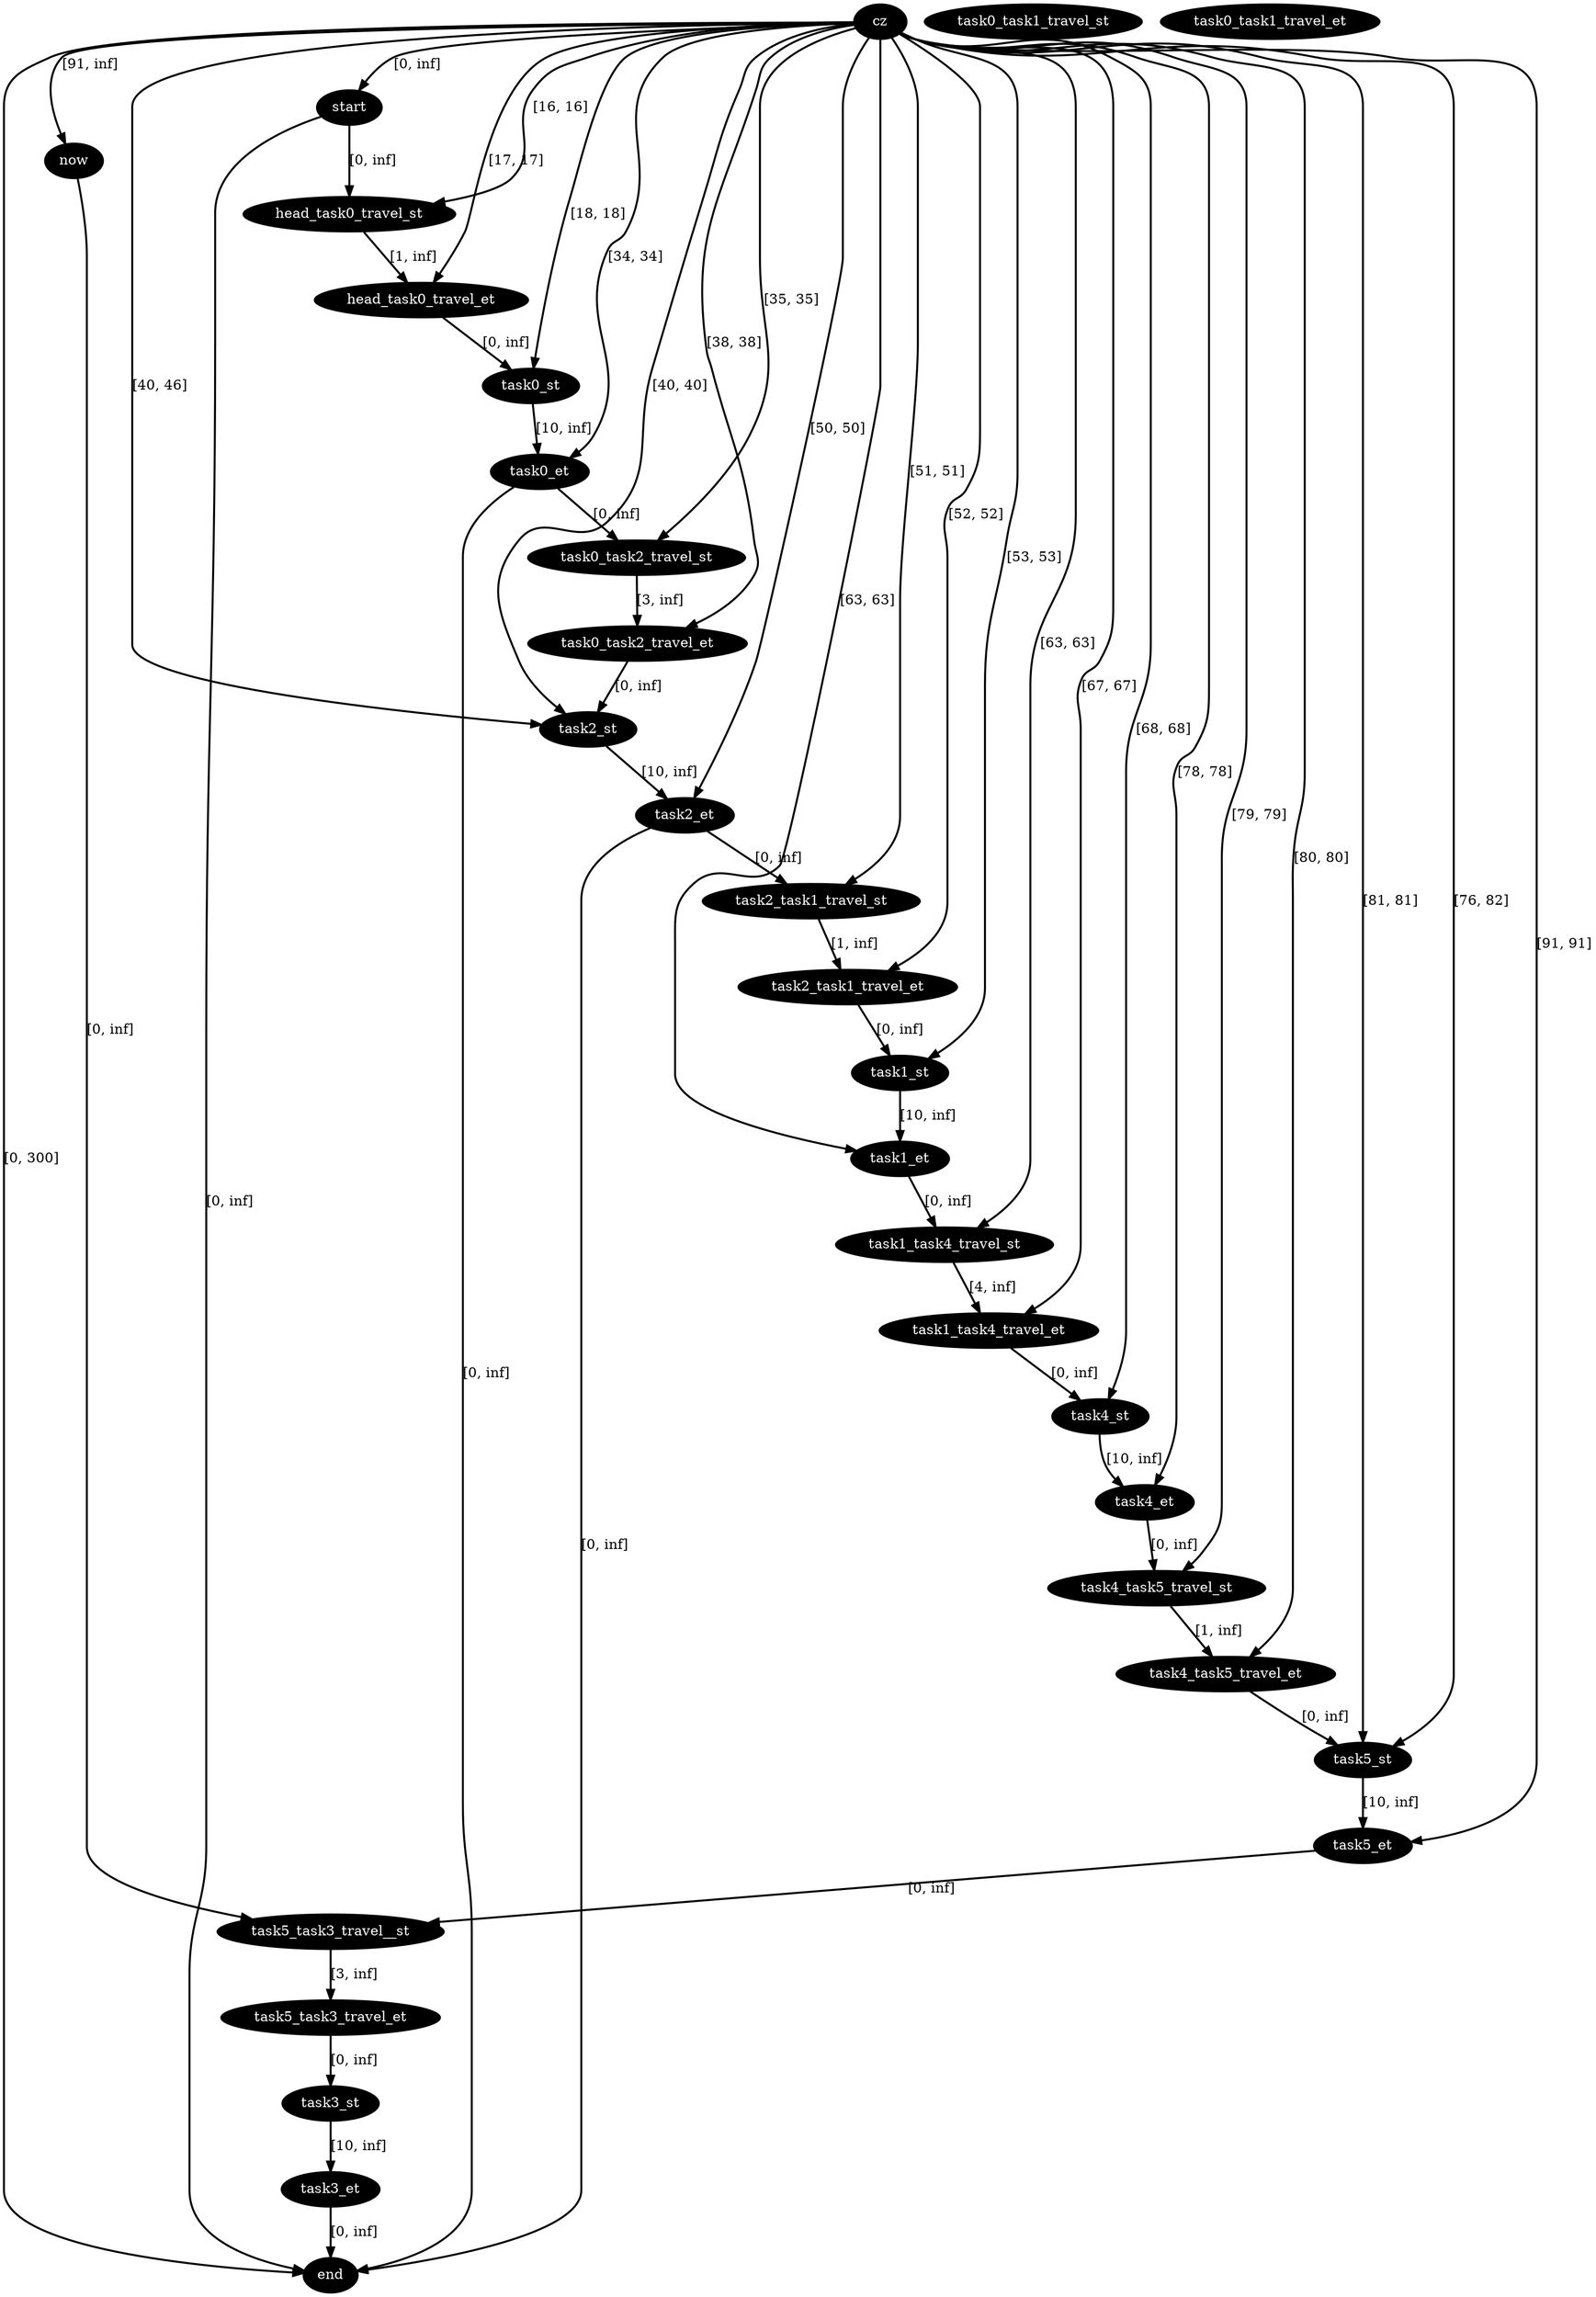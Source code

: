 digraph plan {
0[label="cz",style=filled,fillcolor=black,fontcolor=white];
1[label="start",style=filled,fillcolor=black,fontcolor=white];
2[label="now",style=filled,fillcolor=black,fontcolor=white];
3[label="end",style=filled,fillcolor=black,fontcolor=white];
6[label="head_task0_travel_st",style=filled,fillcolor=black,fontcolor=white];
7[label="head_task0_travel_et",style=filled,fillcolor=black,fontcolor=white];
8[label="task0_st",style=filled,fillcolor=black,fontcolor=white];
9[label="task0_et",style=filled,fillcolor=black,fontcolor=white];
26[label="task2_st",style=filled,fillcolor=black,fontcolor=white];
27[label="task2_et",style=filled,fillcolor=black,fontcolor=white];
38[label="task3_st",style=filled,fillcolor=black,fontcolor=white];
39[label="task3_et",style=filled,fillcolor=black,fontcolor=white];
44[label="task0_task2_travel_st",style=filled,fillcolor=black,fontcolor=white];
45[label="task0_task2_travel_et",style=filled,fillcolor=black,fontcolor=white];
47[label="task0_task1_travel_st",style=filled,fillcolor=black,fontcolor=white];
48[label="task0_task1_travel_et",style=filled,fillcolor=black,fontcolor=white];
51[label="task2_task1_travel_st",style=filled,fillcolor=black,fontcolor=white];
52[label="task2_task1_travel_et",style=filled,fillcolor=black,fontcolor=white];
53[label="task1_st",style=filled,fillcolor=black,fontcolor=white];
54[label="task1_et",style=filled,fillcolor=black,fontcolor=white];
64[label="task1_task4_travel_st",style=filled,fillcolor=black,fontcolor=white];
65[label="task1_task4_travel_et",style=filled,fillcolor=black,fontcolor=white];
66[label="task4_st",style=filled,fillcolor=black,fontcolor=white];
67[label="task4_et",style=filled,fillcolor=black,fontcolor=white];
78[label="task4_task5_travel_st",style=filled,fillcolor=black,fontcolor=white];
79[label="task4_task5_travel_et",style=filled,fillcolor=black,fontcolor=white];
80[label="task5_st",style=filled,fillcolor=black,fontcolor=white];
81[label="task5_et",style=filled,fillcolor=black,fontcolor=white];
82[label="task5_task3_travel__st",style=filled,fillcolor=black,fontcolor=white];
83[label="task5_task3_travel_et",style=filled,fillcolor=black,fontcolor=white];
"0"->"1"[label="[0, inf]",penwidth=2,color=black];
"0"->"3"[label="[0, 300]",penwidth=2,color=black];
"6"->"7"[label="[1, inf]",penwidth=2,color=black];
"0"->"7"[label="[17, 17]",penwidth=2,color=black];
"1"->"6"[label="[0, inf]",penwidth=2,color=black];
"0"->"6"[label="[16, 16]",penwidth=2,color=black];
"0"->"2"[label="[91, inf]",penwidth=2,color=black];
"2"->"82"[label="[0, inf]",penwidth=2,color=black];
"1"->"3"[label="[0, inf]",penwidth=2,color=black];
"0"->"9"[label="[34, 34]",penwidth=2,color=black];
"9"->"3"[label="[0, inf]",penwidth=2,color=black];
"0"->"8"[label="[18, 18]",penwidth=2,color=black];
"44"->"45"[label="[3, inf]",penwidth=2,color=black];
"45"->"26"[label="[0, inf]",penwidth=2,color=black];
"0"->"45"[label="[38, 38]",penwidth=2,color=black];
"9"->"44"[label="[0, inf]",penwidth=2,color=black];
"0"->"44"[label="[35, 35]",penwidth=2,color=black];
"8"->"9"[label="[10, inf]",penwidth=2,color=black];
"7"->"8"[label="[0, inf]",penwidth=2,color=black];
"0"->"54"[label="[63, 63]",penwidth=2,color=black];
"0"->"53"[label="[53, 53]",penwidth=2,color=black];
"64"->"65"[label="[4, inf]",penwidth=2,color=black];
"0"->"65"[label="[67, 67]",penwidth=2,color=black];
"54"->"64"[label="[0, inf]",penwidth=2,color=black];
"0"->"64"[label="[63, 63]",penwidth=2,color=black];
"53"->"54"[label="[10, inf]",penwidth=2,color=black];
"52"->"53"[label="[0, inf]",penwidth=2,color=black];
"0"->"27"[label="[50, 50]",penwidth=2,color=black];
"27"->"3"[label="[0, inf]",penwidth=2,color=black];
"0"->"26"[label="[40, 40]",penwidth=2,color=black];
"0"->"26"[label="[40, 46]",penwidth=2,color=black];
"51"->"52"[label="[1, inf]",penwidth=2,color=black];
"0"->"52"[label="[52, 52]",penwidth=2,color=black];
"27"->"51"[label="[0, inf]",penwidth=2,color=black];
"0"->"51"[label="[51, 51]",penwidth=2,color=black];
"26"->"27"[label="[10, inf]",penwidth=2,color=black];
"39"->"3"[label="[0, inf]",penwidth=2,color=black];
"38"->"39"[label="[10, inf]",penwidth=2,color=black];
"0"->"67"[label="[78, 78]",penwidth=2,color=black];
"0"->"66"[label="[68, 68]",penwidth=2,color=black];
"78"->"79"[label="[1, inf]",penwidth=2,color=black];
"0"->"79"[label="[80, 80]",penwidth=2,color=black];
"67"->"78"[label="[0, inf]",penwidth=2,color=black];
"0"->"78"[label="[79, 79]",penwidth=2,color=black];
"66"->"67"[label="[10, inf]",penwidth=2,color=black];
"65"->"66"[label="[0, inf]",penwidth=2,color=black];
"0"->"81"[label="[91, 91]",penwidth=2,color=black];
"0"->"80"[label="[81, 81]",penwidth=2,color=black];
"0"->"80"[label="[76, 82]",penwidth=2,color=black];
"83"->"38"[label="[0, inf]",penwidth=2,color=black];
"81"->"82"[label="[0, inf]",penwidth=2,color=black];
"82"->"83"[label="[3, inf]",penwidth=2,color=black];
"80"->"81"[label="[10, inf]",penwidth=2,color=black];
"79"->"80"[label="[0, inf]",penwidth=2,color=black];
}
